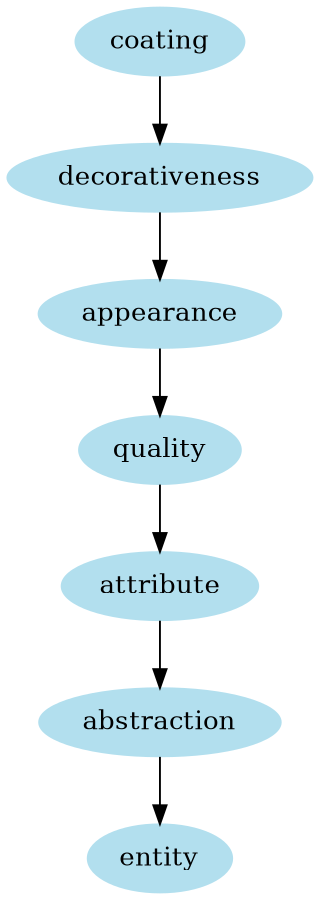 digraph unix {
	node [color=lightblue2 style=filled]
	size="6,6"
	coating -> decorativeness
	decorativeness -> appearance
	appearance -> quality
	quality -> attribute
	attribute -> abstraction
	abstraction -> entity
}

